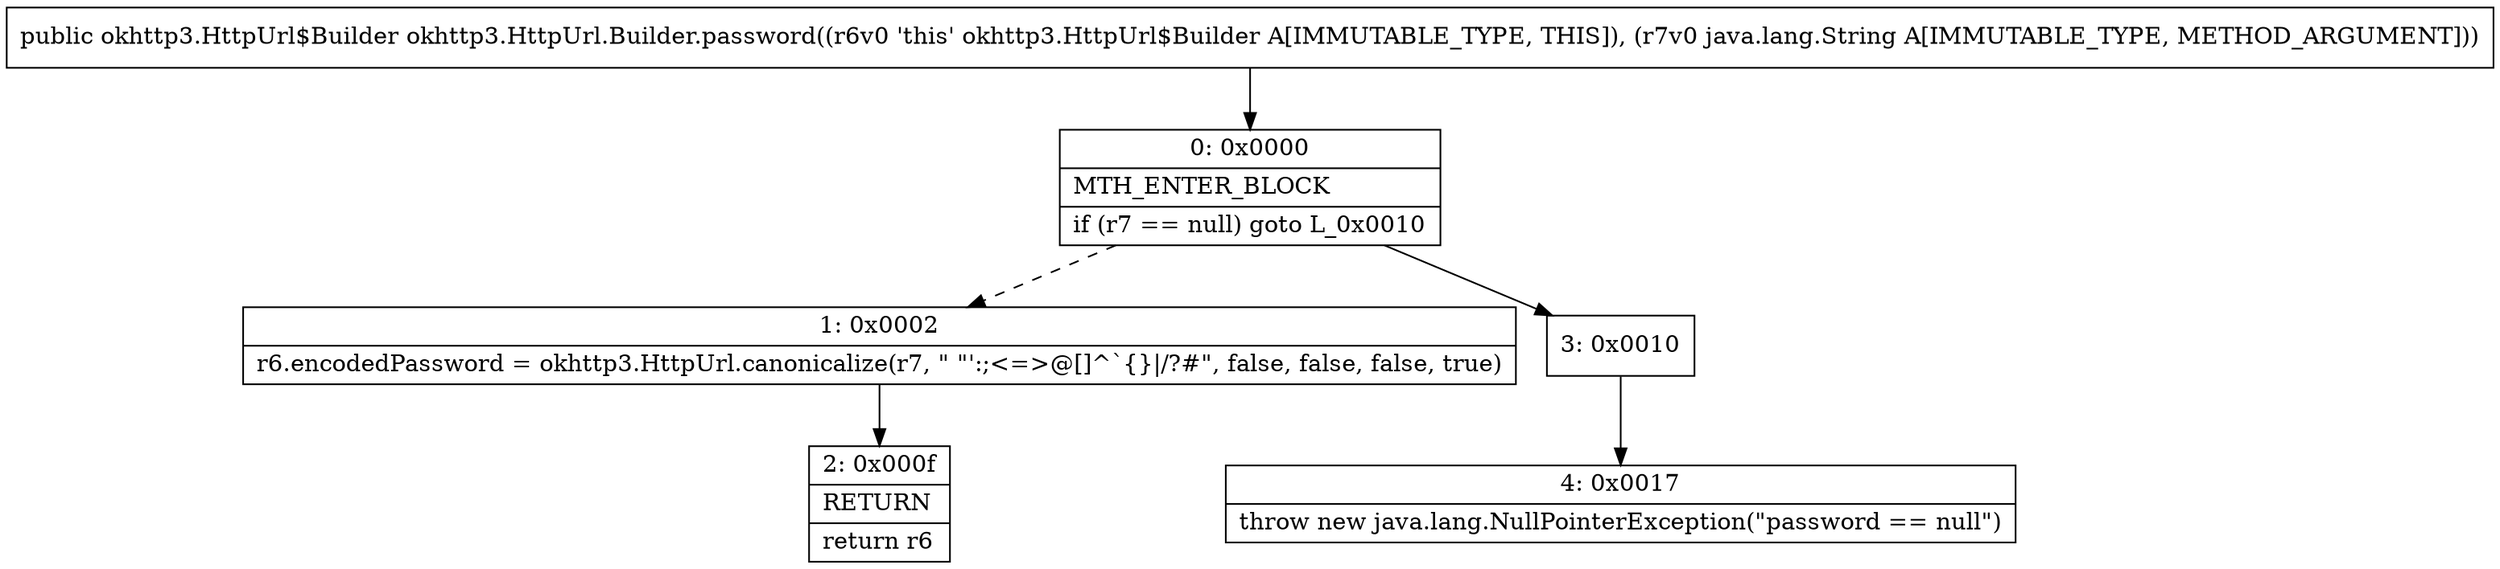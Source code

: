 digraph "CFG forokhttp3.HttpUrl.Builder.password(Ljava\/lang\/String;)Lokhttp3\/HttpUrl$Builder;" {
Node_0 [shape=record,label="{0\:\ 0x0000|MTH_ENTER_BLOCK\l|if (r7 == null) goto L_0x0010\l}"];
Node_1 [shape=record,label="{1\:\ 0x0002|r6.encodedPassword = okhttp3.HttpUrl.canonicalize(r7, \" \"':;\<=\>@[]^`\{\}\|\/?#\", false, false, false, true)\l}"];
Node_2 [shape=record,label="{2\:\ 0x000f|RETURN\l|return r6\l}"];
Node_3 [shape=record,label="{3\:\ 0x0010}"];
Node_4 [shape=record,label="{4\:\ 0x0017|throw new java.lang.NullPointerException(\"password == null\")\l}"];
MethodNode[shape=record,label="{public okhttp3.HttpUrl$Builder okhttp3.HttpUrl.Builder.password((r6v0 'this' okhttp3.HttpUrl$Builder A[IMMUTABLE_TYPE, THIS]), (r7v0 java.lang.String A[IMMUTABLE_TYPE, METHOD_ARGUMENT])) }"];
MethodNode -> Node_0;
Node_0 -> Node_1[style=dashed];
Node_0 -> Node_3;
Node_1 -> Node_2;
Node_3 -> Node_4;
}


